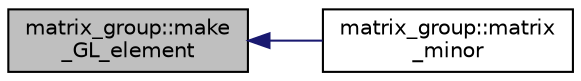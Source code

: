 digraph "matrix_group::make_GL_element"
{
  edge [fontname="Helvetica",fontsize="10",labelfontname="Helvetica",labelfontsize="10"];
  node [fontname="Helvetica",fontsize="10",shape=record];
  rankdir="LR";
  Node2697 [label="matrix_group::make\l_GL_element",height=0.2,width=0.4,color="black", fillcolor="grey75", style="filled", fontcolor="black"];
  Node2697 -> Node2698 [dir="back",color="midnightblue",fontsize="10",style="solid",fontname="Helvetica"];
  Node2698 [label="matrix_group::matrix\l_minor",height=0.2,width=0.4,color="black", fillcolor="white", style="filled",URL="$d3/ded/classmatrix__group.html#a1eb842c65e2c0bad4a65b90c98882307"];
}
